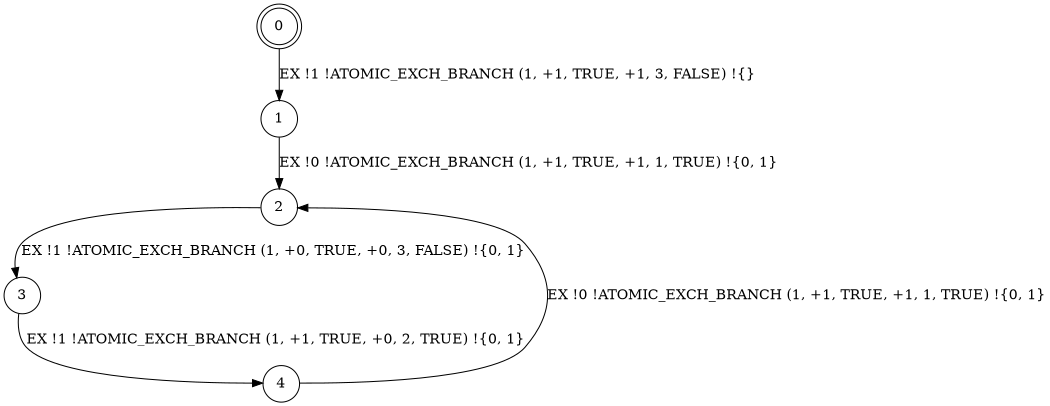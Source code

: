 digraph BCG {
size = "7, 10.5";
center = TRUE;
node [shape = circle];
0 [peripheries = 2];
0 -> 1 [label = "EX !1 !ATOMIC_EXCH_BRANCH (1, +1, TRUE, +1, 3, FALSE) !{}"];
1 -> 2 [label = "EX !0 !ATOMIC_EXCH_BRANCH (1, +1, TRUE, +1, 1, TRUE) !{0, 1}"];
2 -> 3 [label = "EX !1 !ATOMIC_EXCH_BRANCH (1, +0, TRUE, +0, 3, FALSE) !{0, 1}"];
3 -> 4 [label = "EX !1 !ATOMIC_EXCH_BRANCH (1, +1, TRUE, +0, 2, TRUE) !{0, 1}"];
4 -> 2 [label = "EX !0 !ATOMIC_EXCH_BRANCH (1, +1, TRUE, +1, 1, TRUE) !{0, 1}"];
}
